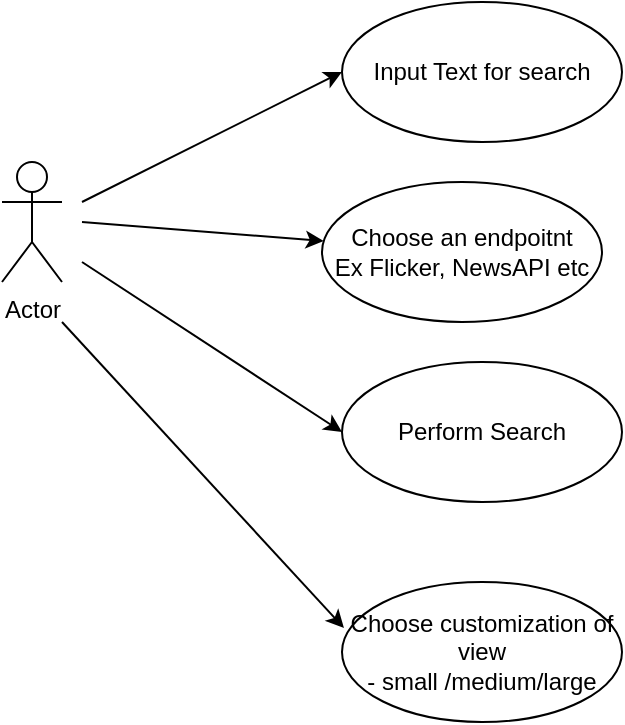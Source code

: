 <mxfile version="13.3.1" type="device"><diagram id="C5RBs43oDa-KdzZeNtuy" name="Page-1"><mxGraphModel dx="1422" dy="822" grid="1" gridSize="10" guides="1" tooltips="1" connect="1" arrows="1" fold="1" page="1" pageScale="1" pageWidth="827" pageHeight="1169" math="0" shadow="0"><root><mxCell id="WIyWlLk6GJQsqaUBKTNV-0"/><mxCell id="WIyWlLk6GJQsqaUBKTNV-1" parent="WIyWlLk6GJQsqaUBKTNV-0"/><mxCell id="38jCjy8awHdtli1w4XzL-0" value="Input Text for search" style="ellipse;whiteSpace=wrap;html=1;" vertex="1" parent="WIyWlLk6GJQsqaUBKTNV-1"><mxGeometry x="260" y="130" width="140" height="70" as="geometry"/></mxCell><mxCell id="38jCjy8awHdtli1w4XzL-1" value="Actor" style="shape=umlActor;verticalLabelPosition=bottom;labelBackgroundColor=#ffffff;verticalAlign=top;html=1;outlineConnect=0;" vertex="1" parent="WIyWlLk6GJQsqaUBKTNV-1"><mxGeometry x="90" y="210" width="30" height="60" as="geometry"/></mxCell><mxCell id="38jCjy8awHdtli1w4XzL-2" value="" style="endArrow=classic;html=1;entryX=0;entryY=0.5;entryDx=0;entryDy=0;" edge="1" parent="WIyWlLk6GJQsqaUBKTNV-1" target="38jCjy8awHdtli1w4XzL-0"><mxGeometry width="50" height="50" relative="1" as="geometry"><mxPoint x="130" y="230" as="sourcePoint"/><mxPoint x="200" y="170" as="targetPoint"/></mxGeometry></mxCell><mxCell id="38jCjy8awHdtli1w4XzL-3" value="Perform Search" style="ellipse;whiteSpace=wrap;html=1;" vertex="1" parent="WIyWlLk6GJQsqaUBKTNV-1"><mxGeometry x="260" y="310" width="140" height="70" as="geometry"/></mxCell><mxCell id="38jCjy8awHdtli1w4XzL-4" value="" style="endArrow=classic;html=1;entryX=0;entryY=0.5;entryDx=0;entryDy=0;" edge="1" parent="WIyWlLk6GJQsqaUBKTNV-1" target="38jCjy8awHdtli1w4XzL-3"><mxGeometry width="50" height="50" relative="1" as="geometry"><mxPoint x="130" y="260" as="sourcePoint"/><mxPoint x="240" y="310" as="targetPoint"/></mxGeometry></mxCell><mxCell id="38jCjy8awHdtli1w4XzL-5" value="Choose an endpoitnt&lt;br&gt;Ex Flicker, NewsAPI etc" style="ellipse;whiteSpace=wrap;html=1;" vertex="1" parent="WIyWlLk6GJQsqaUBKTNV-1"><mxGeometry x="250" y="220" width="140" height="70" as="geometry"/></mxCell><mxCell id="38jCjy8awHdtli1w4XzL-6" value="" style="endArrow=classic;html=1;" edge="1" parent="WIyWlLk6GJQsqaUBKTNV-1" target="38jCjy8awHdtli1w4XzL-5"><mxGeometry width="50" height="50" relative="1" as="geometry"><mxPoint x="130" y="240" as="sourcePoint"/><mxPoint x="610" y="400" as="targetPoint"/></mxGeometry></mxCell><mxCell id="38jCjy8awHdtli1w4XzL-7" value="" style="endArrow=classic;html=1;entryX=0.007;entryY=0.329;entryDx=0;entryDy=0;entryPerimeter=0;" edge="1" parent="WIyWlLk6GJQsqaUBKTNV-1" target="38jCjy8awHdtli1w4XzL-8"><mxGeometry width="50" height="50" relative="1" as="geometry"><mxPoint x="120" y="290" as="sourcePoint"/><mxPoint x="250" y="440" as="targetPoint"/></mxGeometry></mxCell><mxCell id="38jCjy8awHdtli1w4XzL-8" value="Choose customization of view&lt;br&gt;- small /medium/large" style="ellipse;whiteSpace=wrap;html=1;" vertex="1" parent="WIyWlLk6GJQsqaUBKTNV-1"><mxGeometry x="260" y="420" width="140" height="70" as="geometry"/></mxCell></root></mxGraphModel></diagram></mxfile>